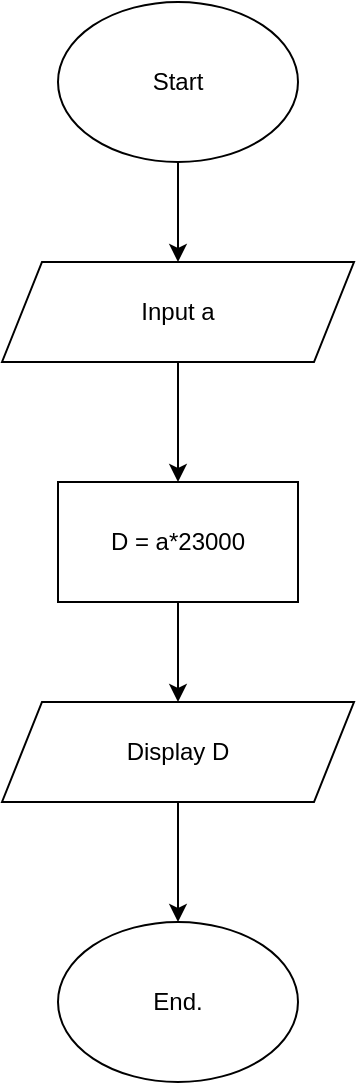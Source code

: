 <mxfile version="20.3.0" type="device"><diagram id="C5RBs43oDa-KdzZeNtuy" name="Page-1"><mxGraphModel dx="868" dy="553" grid="1" gridSize="10" guides="1" tooltips="1" connect="1" arrows="1" fold="1" page="1" pageScale="1" pageWidth="827" pageHeight="1169" math="0" shadow="0"><root><mxCell id="WIyWlLk6GJQsqaUBKTNV-0"/><mxCell id="WIyWlLk6GJQsqaUBKTNV-1" parent="WIyWlLk6GJQsqaUBKTNV-0"/><mxCell id="ernFCnQLKtI34cTuXwIs-5" style="edgeStyle=orthogonalEdgeStyle;rounded=0;orthogonalLoop=1;jettySize=auto;html=1;entryX=0.5;entryY=0;entryDx=0;entryDy=0;" edge="1" parent="WIyWlLk6GJQsqaUBKTNV-1" source="ernFCnQLKtI34cTuXwIs-0" target="ernFCnQLKtI34cTuXwIs-1"><mxGeometry relative="1" as="geometry"/></mxCell><mxCell id="ernFCnQLKtI34cTuXwIs-0" value="Start" style="ellipse;whiteSpace=wrap;html=1;" vertex="1" parent="WIyWlLk6GJQsqaUBKTNV-1"><mxGeometry x="354" y="60" width="120" height="80" as="geometry"/></mxCell><mxCell id="ernFCnQLKtI34cTuXwIs-6" style="edgeStyle=orthogonalEdgeStyle;rounded=0;orthogonalLoop=1;jettySize=auto;html=1;entryX=0.5;entryY=0;entryDx=0;entryDy=0;" edge="1" parent="WIyWlLk6GJQsqaUBKTNV-1" source="ernFCnQLKtI34cTuXwIs-1" target="ernFCnQLKtI34cTuXwIs-2"><mxGeometry relative="1" as="geometry"/></mxCell><mxCell id="ernFCnQLKtI34cTuXwIs-1" value="Input a" style="shape=parallelogram;perimeter=parallelogramPerimeter;whiteSpace=wrap;html=1;fixedSize=1;" vertex="1" parent="WIyWlLk6GJQsqaUBKTNV-1"><mxGeometry x="326" y="190" width="176" height="50" as="geometry"/></mxCell><mxCell id="ernFCnQLKtI34cTuXwIs-7" style="edgeStyle=orthogonalEdgeStyle;rounded=0;orthogonalLoop=1;jettySize=auto;html=1;entryX=0.5;entryY=0;entryDx=0;entryDy=0;" edge="1" parent="WIyWlLk6GJQsqaUBKTNV-1" source="ernFCnQLKtI34cTuXwIs-2" target="ernFCnQLKtI34cTuXwIs-3"><mxGeometry relative="1" as="geometry"/></mxCell><mxCell id="ernFCnQLKtI34cTuXwIs-2" value="D = a*23000" style="rounded=0;whiteSpace=wrap;html=1;" vertex="1" parent="WIyWlLk6GJQsqaUBKTNV-1"><mxGeometry x="354" y="300" width="120" height="60" as="geometry"/></mxCell><mxCell id="ernFCnQLKtI34cTuXwIs-8" style="edgeStyle=orthogonalEdgeStyle;rounded=0;orthogonalLoop=1;jettySize=auto;html=1;entryX=0.5;entryY=0;entryDx=0;entryDy=0;" edge="1" parent="WIyWlLk6GJQsqaUBKTNV-1" source="ernFCnQLKtI34cTuXwIs-3" target="ernFCnQLKtI34cTuXwIs-4"><mxGeometry relative="1" as="geometry"/></mxCell><mxCell id="ernFCnQLKtI34cTuXwIs-3" value="Display D" style="shape=parallelogram;perimeter=parallelogramPerimeter;whiteSpace=wrap;html=1;fixedSize=1;" vertex="1" parent="WIyWlLk6GJQsqaUBKTNV-1"><mxGeometry x="326" y="410" width="176" height="50" as="geometry"/></mxCell><mxCell id="ernFCnQLKtI34cTuXwIs-4" value="End." style="ellipse;whiteSpace=wrap;html=1;" vertex="1" parent="WIyWlLk6GJQsqaUBKTNV-1"><mxGeometry x="354" y="520" width="120" height="80" as="geometry"/></mxCell></root></mxGraphModel></diagram></mxfile>